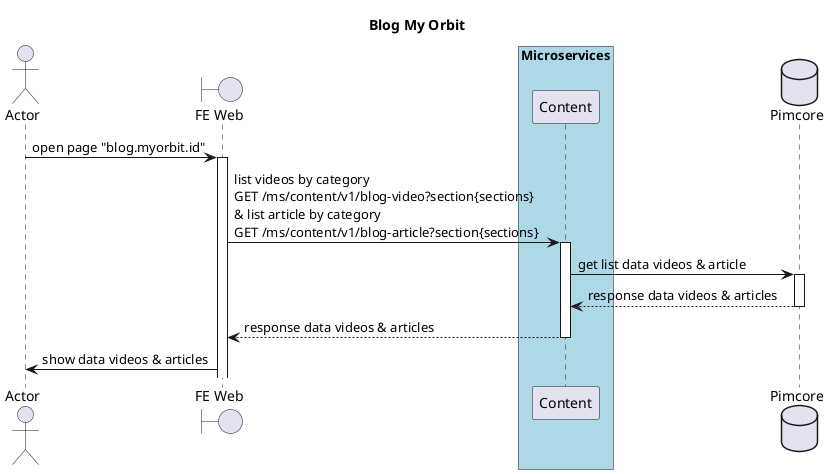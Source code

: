 @startuml blog
title "Blog My Orbit"
actor "Actor" as C
boundary "FE Web" as FE
box "Microservices" #LightBlue
participant "Content" as Content
end box
database "Pimcore" as DB


C -> FE : open page "blog.myorbit.id"
activate FE
FE -> Content ++ :  list videos by category \nGET /ms/content/v1/blog-video?section{sections}\n& list article by category \nGET /ms/content/v1/blog-article?section{sections}
Content -> DB ++ : get list data videos & article
DB --> Content --: response data videos & articles
Content --> FE -- : response data videos & articles 
FE -> C : show data videos & articles
@enduml

C -> FE : open page "blog.myorbit.id"
activate FE
FE -> Content ++ :  list videos by category \nGET /ms/content/v1/blog-video?section{sections}
Content -> DB ++ : get list data videos
DB --> Content : response data videos
Content --> FE -- : response data videos
FE -> Content ++ :  list article by category \nGET /ms/content/v1/blog-article?section{sections}
Content -> DB : get list data article
DB --> Content --: response data articles
Content --> FE -- : response data articles
FE -> C --: show data videos & articles